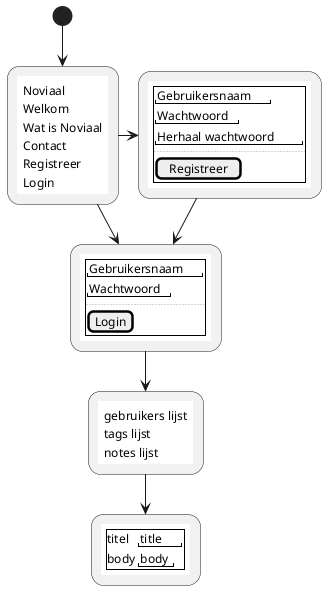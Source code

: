 @startuml

(*) --> "
{{
salt
{
  Noviaal
  Welkom
  Wat is Noviaal
  Contact
  Registreer
  Login
}
}}
" as home

home --> "
{{
salt
{+
  "Gebruikersnaam"
  "Wachtwoord"
  ..
  [Login]
}
}}
" as login

home -right-> "
{{
salt
{+
  "Gebruikersnaam"
  "Wachtwoord"
  "Herhaal wachtwoord"
  ..
  [Registreer]
}
}}
" as registreer

registreer --> login

login --> "
{{
salt
{
  gebruikers lijst
  tags lijst
  notes lijst
}
}}
" as mynotes

mynotes --> "
{{
salt
{+
titel | "title"
body  | "body"
}
}}
" as edit

@enduml
